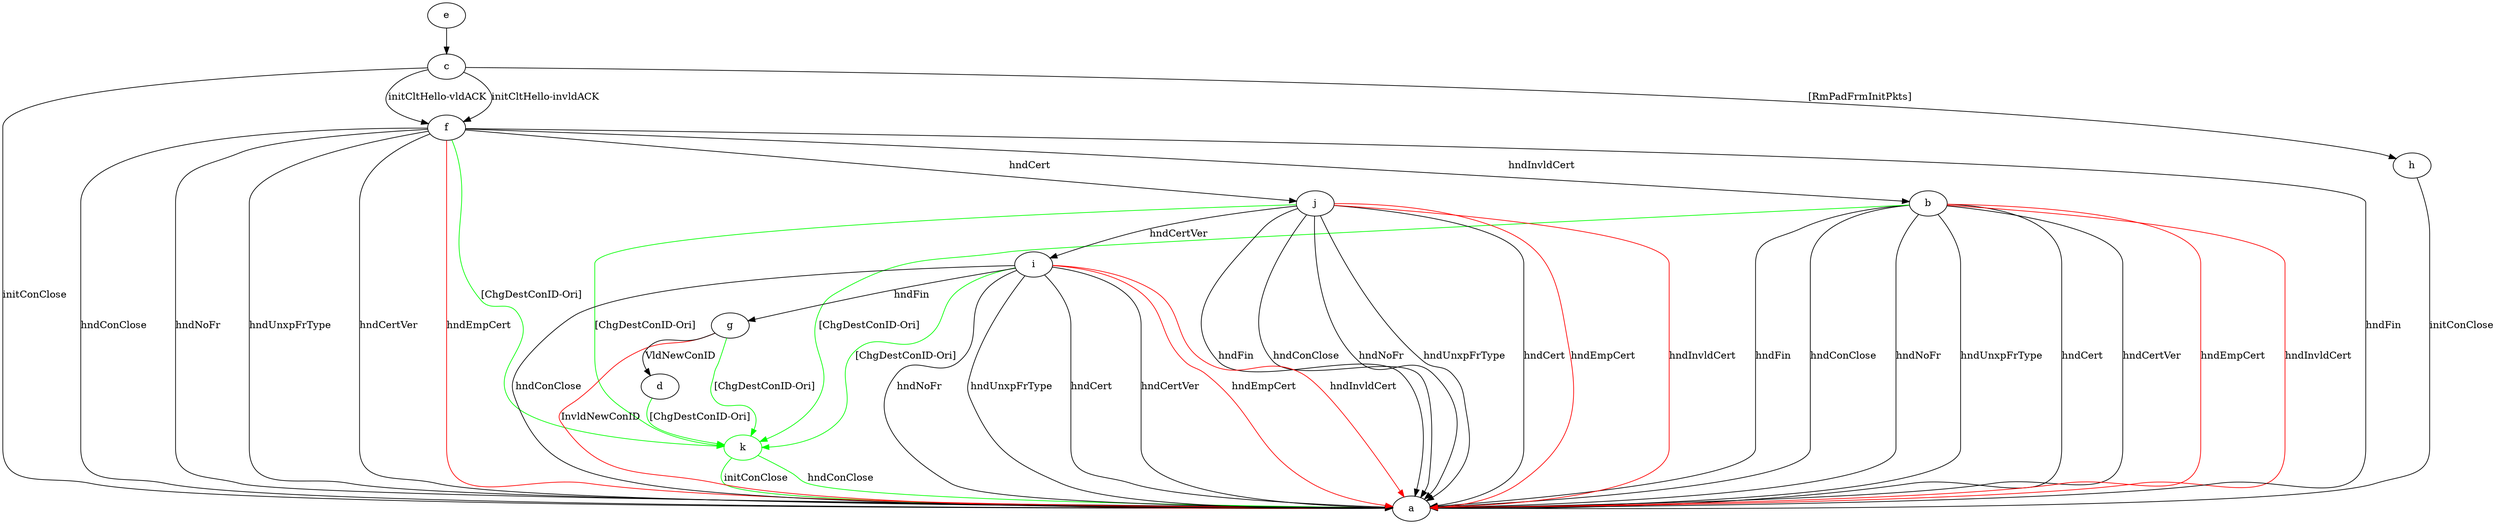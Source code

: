 digraph "" {
	b -> a	[key=0,
		label="hndFin "];
	b -> a	[key=1,
		label="hndConClose "];
	b -> a	[key=2,
		label="hndNoFr "];
	b -> a	[key=3,
		label="hndUnxpFrType "];
	b -> a	[key=4,
		label="hndCert "];
	b -> a	[key=5,
		label="hndCertVer "];
	b -> a	[key=6,
		color=red,
		label="hndEmpCert "];
	b -> a	[key=7,
		color=red,
		label="hndInvldCert "];
	k	[color=green];
	b -> k	[key=0,
		color=green,
		label="[ChgDestConID-Ori] "];
	c -> a	[key=0,
		label="initConClose "];
	c -> f	[key=0,
		label="initCltHello-vldACK "];
	c -> f	[key=1,
		label="initCltHello-invldACK "];
	c -> h	[key=0,
		label="[RmPadFrmInitPkts] "];
	d -> k	[key=0,
		color=green,
		label="[ChgDestConID-Ori] "];
	e -> c	[key=0];
	f -> a	[key=0,
		label="hndFin "];
	f -> a	[key=1,
		label="hndConClose "];
	f -> a	[key=2,
		label="hndNoFr "];
	f -> a	[key=3,
		label="hndUnxpFrType "];
	f -> a	[key=4,
		label="hndCertVer "];
	f -> a	[key=5,
		color=red,
		label="hndEmpCert "];
	f -> b	[key=0,
		label="hndInvldCert "];
	f -> j	[key=0,
		label="hndCert "];
	f -> k	[key=0,
		color=green,
		label="[ChgDestConID-Ori] "];
	g -> a	[key=0,
		color=red,
		label="InvldNewConID "];
	g -> d	[key=0,
		label="VldNewConID "];
	g -> k	[key=0,
		color=green,
		label="[ChgDestConID-Ori] "];
	h -> a	[key=0,
		label="initConClose "];
	i -> a	[key=0,
		label="hndConClose "];
	i -> a	[key=1,
		label="hndNoFr "];
	i -> a	[key=2,
		label="hndUnxpFrType "];
	i -> a	[key=3,
		label="hndCert "];
	i -> a	[key=4,
		label="hndCertVer "];
	i -> a	[key=5,
		color=red,
		label="hndEmpCert "];
	i -> a	[key=6,
		color=red,
		label="hndInvldCert "];
	i -> g	[key=0,
		label="hndFin "];
	i -> k	[key=0,
		color=green,
		label="[ChgDestConID-Ori] "];
	j -> a	[key=0,
		label="hndFin "];
	j -> a	[key=1,
		label="hndConClose "];
	j -> a	[key=2,
		label="hndNoFr "];
	j -> a	[key=3,
		label="hndUnxpFrType "];
	j -> a	[key=4,
		label="hndCert "];
	j -> a	[key=5,
		color=red,
		label="hndEmpCert "];
	j -> a	[key=6,
		color=red,
		label="hndInvldCert "];
	j -> i	[key=0,
		label="hndCertVer "];
	j -> k	[key=0,
		color=green,
		label="[ChgDestConID-Ori] "];
	k -> a	[key=0,
		color=green,
		label="initConClose "];
	k -> a	[key=1,
		color=green,
		label="hndConClose "];
}
